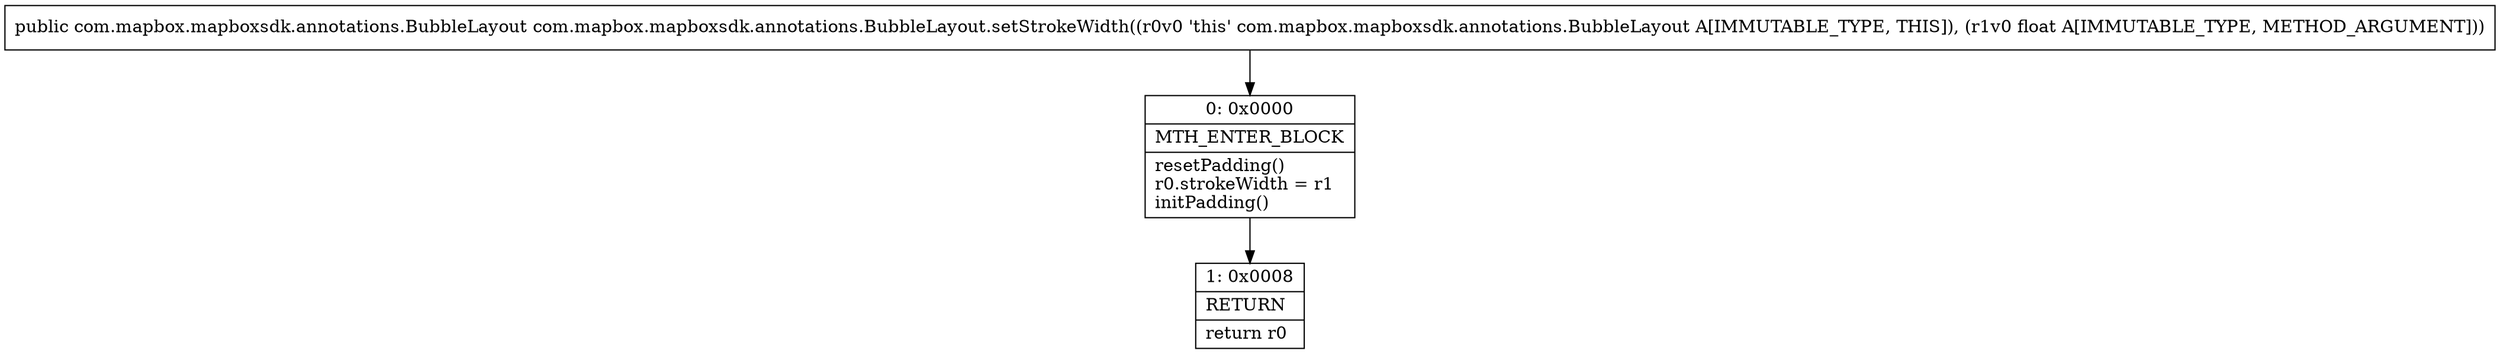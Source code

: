 digraph "CFG forcom.mapbox.mapboxsdk.annotations.BubbleLayout.setStrokeWidth(F)Lcom\/mapbox\/mapboxsdk\/annotations\/BubbleLayout;" {
Node_0 [shape=record,label="{0\:\ 0x0000|MTH_ENTER_BLOCK\l|resetPadding()\lr0.strokeWidth = r1\linitPadding()\l}"];
Node_1 [shape=record,label="{1\:\ 0x0008|RETURN\l|return r0\l}"];
MethodNode[shape=record,label="{public com.mapbox.mapboxsdk.annotations.BubbleLayout com.mapbox.mapboxsdk.annotations.BubbleLayout.setStrokeWidth((r0v0 'this' com.mapbox.mapboxsdk.annotations.BubbleLayout A[IMMUTABLE_TYPE, THIS]), (r1v0 float A[IMMUTABLE_TYPE, METHOD_ARGUMENT])) }"];
MethodNode -> Node_0;
Node_0 -> Node_1;
}

